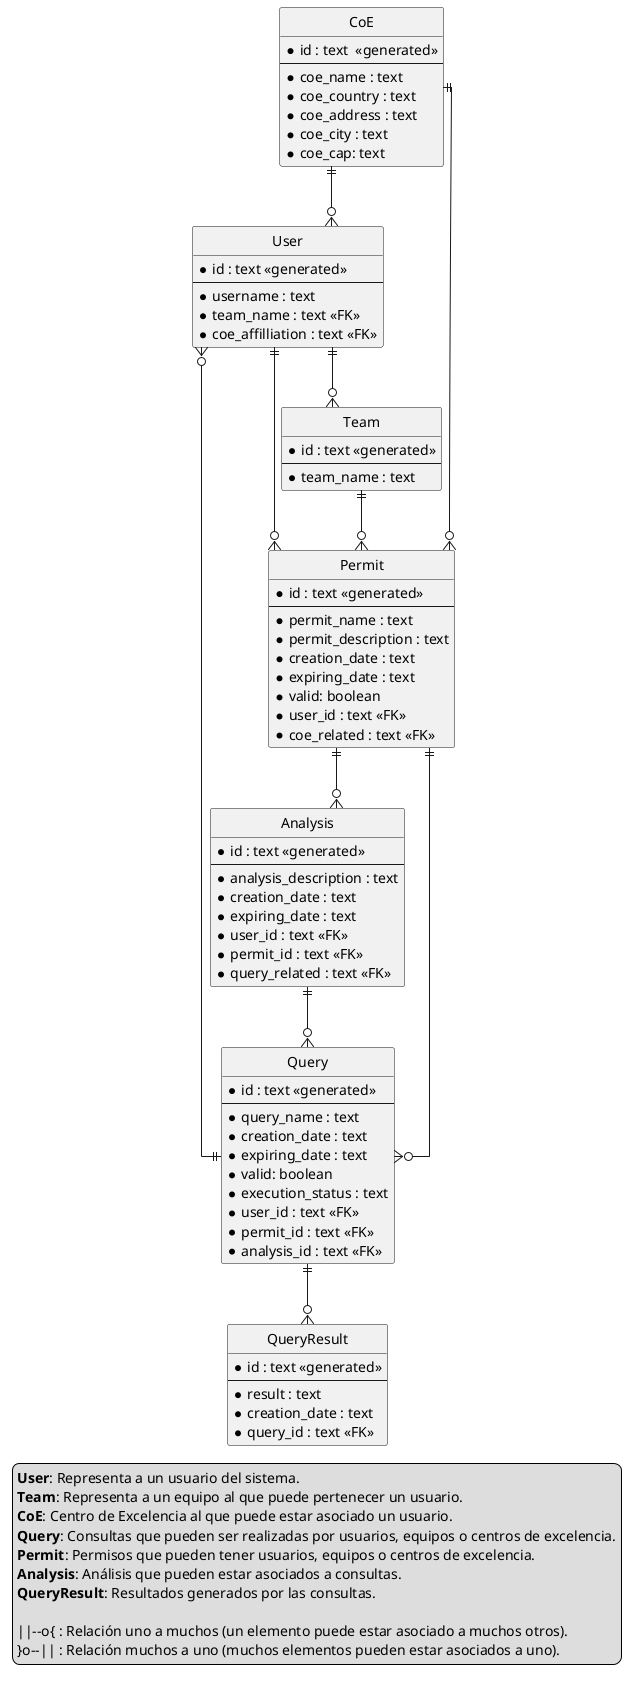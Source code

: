@startuml RavenDB

' configuration
hide circle
skinparam linetype ortho
'

entity User {
    * id : text <<generated>>
    --
    * username : text
    * team_name : text <<FK>>
    * coe_affilliation : text <<FK>>
}

entity Team {
    * id : text <<generated>>
    --
    * team_name : text
}

entity CoE {
    * id : text  <<generated>>
    --
    * coe_name : text
    * coe_country : text
    * coe_address : text
    * coe_city : text
    * coe_cap: text
}

entity Query {
    * id : text <<generated>>
    --
    * query_name : text
    * creation_date : text
    * expiring_date : text
    * valid: boolean
    * execution_status : text
    * user_id : text <<FK>>
    * permit_id : text <<FK>>
    * analysis_id : text <<FK>>
}

entity Permit {
    * id : text <<generated>>
    --
    * permit_name : text
    * permit_description : text
    * creation_date : text
    * expiring_date : text
    * valid: boolean
    * user_id : text <<FK>>
    * coe_related : text <<FK>>
}

entity Analysis {
    * id : text <<generated>>
    --
    * analysis_description : text
    * creation_date : text
    * expiring_date : text
    * user_id : text <<FK>>
    * permit_id : text <<FK>>
    * query_related : text <<FK>>
}

entity QueryResult {
    * id : text <<generated>>
    --
    * result : text
    * creation_date : text
    * query_id : text <<FK>>
}

User ||--o{ Team
CoE ||--o{ User
Team ||--o{ Permit
CoE ||--o{ Permit
Permit ||--o{ Query
Permit ||--o{ Analysis
User ||--o{ Permit
Query ||--o{ QueryResult
Query ||--o{ User
Analysis ||--o{ Query

legend
**User**: Representa a un usuario del sistema.
**Team**: Representa a un equipo al que puede pertenecer un usuario.
**CoE**: Centro de Excelencia al que puede estar asociado un usuario.
**Query**: Consultas que pueden ser realizadas por usuarios, equipos o centros de excelencia.
**Permit**: Permisos que pueden tener usuarios, equipos o centros de excelencia.
**Analysis**: Análisis que pueden estar asociados a consultas.
**QueryResult**: Resultados generados por las consultas.

||--o{ : Relación uno a muchos (un elemento puede estar asociado a muchos otros).
}o--|| : Relación muchos a uno (muchos elementos pueden estar asociados a uno).
endlegend

@enduml